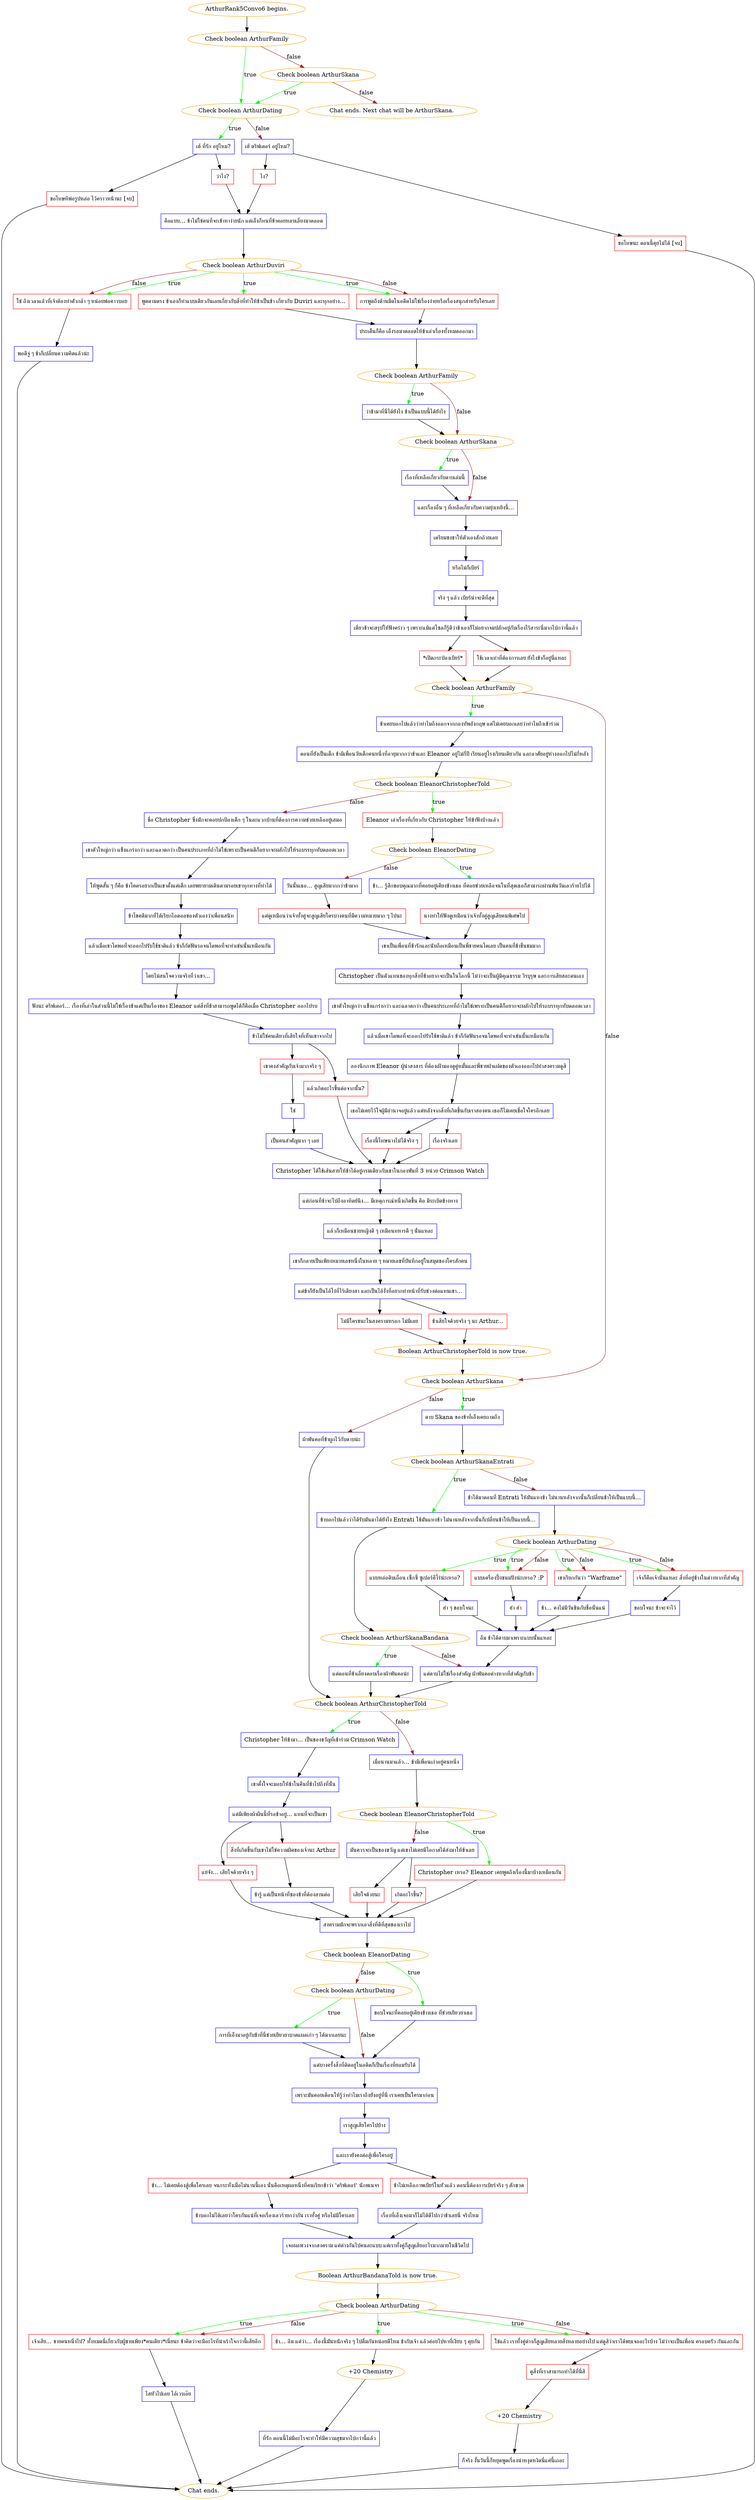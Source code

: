 digraph {
	"ArthurRank5Convo6 begins." [color=orange];
		"ArthurRank5Convo6 begins." -> j2984817878;
	j2984817878 [label="Check boolean ArthurFamily",color=orange];
		j2984817878 -> j4157413420 [label=true,color=green];
		j2984817878 -> j3896239815 [label=false,color=brown];
	j4157413420 [label="Check boolean ArthurDating",color=orange];
		j4157413420 -> j1233277422 [label=true,color=green];
		j4157413420 -> j1568820488 [label=false,color=brown];
	j3896239815 [label="Check boolean ArthurSkana",color=orange];
		j3896239815 -> j4157413420 [label=true,color=green];
		j3896239815 -> "Chat ends. Next chat will be ArthurSkana." [label=false,color=brown];
	j1233277422 [label="เฮ้ ที่รัก อยู่ไหม?",shape=box,color=blue];
		j1233277422 -> j1329501161;
		j1233277422 -> j3094801879;
	j1568820488 [label="เฮ้ ดริฟเตอร์ อยู่ไหม?",shape=box,color=blue];
		j1568820488 -> j572410413;
		j1568820488 -> j1605941528;
	"Chat ends. Next chat will be ArthurSkana." [color=orange];
	j1329501161 [label="ว่าไง?",shape=box,color=red];
		j1329501161 -> j3848880012;
	j3094801879 [label="ขอโทษทีพ่อรูปหล่อ ไว้คราวหน้านะ [จบ]",shape=box,color=red];
		j3094801879 -> "Chat ends.";
	j572410413 [label="ไง?",shape=box,color=red];
		j572410413 -> j3848880012;
	j1605941528 [label="ขอโทษนะ ตอนนี้คุยไม่ได้ [จบ]",shape=box,color=red];
		j1605941528 -> "Chat ends.";
	j3848880012 [label="คือแบบ... ข้าไม่ใช่คนที่จะเข้าหาง่ายนัก แต่เอ็งก็ทนที่ข้าคอยหลบเลี่ยงมาตลอด",shape=box,color=blue];
		j3848880012 -> j4268468579;
	"Chat ends." [color=orange];
	j4268468579 [label="Check boolean ArthurDuviri",color=orange];
		j4268468579 -> j2354471294 [label=true,color=green];
		j4268468579 -> j126718200 [label=true,color=green];
		j4268468579 -> j3147006821 [label=true,color=green];
		j4268468579 -> j126718200 [label=false,color=brown];
		j4268468579 -> j3147006821 [label=false,color=brown];
	j2354471294 [label="พูดตามตรง ข้าเองก็ทำแบบเดียวกันเลยเกี่ยวกับสิ่งที่ทำให้ข้าเป็นข้า เกี่ยวกับ Duviri และทุกอย่าง...",shape=box,color=red];
		j2354471294 -> j1037343721;
	j126718200 [label="การพูดถึงด้านมืดในอดีตไม่ใช่เรื่องง่ายหรือเรื่องสนุกสำหรับใครเลย",shape=box,color=red];
		j126718200 -> j1037343721;
	j3147006821 [label="ใช่ ถึงเวลาแล้วที่เจ้าต้องทำตัวกล้า ๆ หน่อยพ่อคาวบอย",shape=box,color=red];
		j3147006821 -> j1477715343;
	j1037343721 [label="ประเด็นก็คือ เอ็งรอมาตลอดให้ข้าเล่าเรื่องทั้งหมดออกมา",shape=box,color=blue];
		j1037343721 -> j3485586582;
	j1477715343 [label="พอดีจู่ ๆ ข้าก็เปลี่ยนความคิดแล้วน่ะ",shape=box,color=blue];
		j1477715343 -> "Chat ends.";
	j3485586582 [label="Check boolean ArthurFamily",color=orange];
		j3485586582 -> j3671631561 [label=true,color=green];
		j3485586582 -> j2796563639 [label=false,color=brown];
	j3671631561 [label="ว่าข้ามาที่นี่ได้ยังไง ข้าเป็นแบบนี้ได้ยังไง",shape=box,color=blue];
		j3671631561 -> j2796563639;
	j2796563639 [label="Check boolean ArthurSkana",color=orange];
		j2796563639 -> j1912956907 [label=true,color=green];
		j2796563639 -> j2442679450 [label=false,color=brown];
	j1912956907 [label="เรื่องที่เหลือเกี่ยวกับดาบเล่มนี้",shape=box,color=blue];
		j1912956907 -> j2442679450;
	j2442679450 [label="และเรื่องอื่น ๆ ที่เหลือเกี่ยวกับความยุ่งเหยิงนี้...",shape=box,color=blue];
		j2442679450 -> j1328732709;
	j1328732709 [label="เตรียมชงชาให้ตัวเองสักถ้วยเลย",shape=box,color=blue];
		j1328732709 -> j938019105;
	j938019105 [label="หรือไม่ก็เบียร์",shape=box,color=blue];
		j938019105 -> j3247960075;
	j3247960075 [label="จริง ๆ แล้ว เบียร์น่าจะดีที่สุด",shape=box,color=blue];
		j3247960075 -> j42000527;
	j42000527 [label="เดี๋ยวข้าจะสรุปให้ฟังคร่าว ๆ เพราะแม้แต่โซลก็รู้ดีว่าข้าเองก็ไม่อยากจมปลักอยู่กับเรื่องไร้สาระนี่มากไปกว่านี้แล้ว",shape=box,color=blue];
		j42000527 -> j4040216291;
		j42000527 -> j450762019;
	j4040216291 [label="*เปิดกระป๋องเบียร์*",shape=box,color=red];
		j4040216291 -> j4086938959;
	j450762019 [label="ใช้เวลาเท่าที่ต้องการเลย ยังไงข้าก็อยู่นี่แหละ",shape=box,color=red];
		j450762019 -> j4086938959;
	j4086938959 [label="Check boolean ArthurFamily",color=orange];
		j4086938959 -> j145244023 [label=true,color=green];
		j4086938959 -> j2087815095 [label=false,color=brown];
	j145244023 [label="ข้าเคยบอกไปแล้วว่าทำไมถึงออกจากกองทัพอังกฤษ แต่ไม่เคยบอกเลยว่าทำไมถึงเข้าร่วม",shape=box,color=blue];
		j145244023 -> j970545367;
	j2087815095 [label="Check boolean ArthurSkana",color=orange];
		j2087815095 -> j1844661354 [label=true,color=green];
		j2087815095 -> j3307327571 [label=false,color=brown];
	j970545367 [label="ตอนที่ยังเป็นเด็ก ข้ามีเพื่อนวัยเด็กคนหนึ่งที่อายุมากกว่าข้าและ Eleanor อยู่ไม่กี่ปี เรียนอยู่โรงเรียนเดียวกัน และอาศัยอยู่ห่างออกไปไม่กี่หลัง",shape=box,color=blue];
		j970545367 -> j2612789419;
	j1844661354 [label="ดาบ Skana ของข้าที่เอ็งเคยถามถึง",shape=box,color=blue];
		j1844661354 -> j573379373;
	j3307327571 [label="ผ้าพันคอที่ข้าผูกไว้กับดาบน่ะ",shape=box,color=blue];
		j3307327571 -> j2992697478;
	j2612789419 [label="Check boolean EleanorChristopherTold",color=orange];
		j2612789419 -> j3324228847 [label=true,color=green];
		j2612789419 -> j4233014640 [label=false,color=brown];
	j573379373 [label="Check boolean ArthurSkanaEntrati",color=orange];
		j573379373 -> j3701902215 [label=true,color=green];
		j573379373 -> j2294319337 [label=false,color=brown];
	j2992697478 [label="Check boolean ArthurChristopherTold",color=orange];
		j2992697478 -> j3852037858 [label=true,color=green];
		j2992697478 -> j22064330 [label=false,color=brown];
	j3324228847 [label="Eleanor เล่าเรื่องที่เกี่ยวกับ Christopher ให้ข้าฟังบ้างแล้ว",shape=box,color=red];
		j3324228847 -> j3942852527;
	j4233014640 [label="ชื่อ Christopher ซึ่งมักจะคอยปกป้องเด็ก ๆ ในละแวกบ้านที่ต้องการความช่วยเหลืออยู่เสมอ",shape=box,color=blue];
		j4233014640 -> j385710076;
	j3701902215 [label="ข้าบอกไปแล้วว่าได้รับมันมาได้ยังไง Entrati ใช้มันแทงข้า ไม่นานหลังจากนั้นก็เปลี่ยนข้าให้เป็นแบบนี้...",shape=box,color=blue];
		j3701902215 -> j1155178087;
	j2294319337 [label="ข้าได้มาตอนที่ Entrati ให้มันแทงข้า ไม่นานหลังจากนั้นก็เปลี่ยนข้าให้เป็นแบบนี้...",shape=box,color=blue];
		j2294319337 -> j2152665641;
	j3852037858 [label="Christopher ให้ข้ามา... เป็นของขวัญที่เข้าร่วม Crimson Watch",shape=box,color=blue];
		j3852037858 -> j2656670688;
	j22064330 [label="เมื่อนานมาแล้ว... ข้ามีเพื่อนเก่าอยู่คนหนึ่ง",shape=box,color=blue];
		j22064330 -> j48317872;
	j3942852527 [label="Check boolean EleanorDating",color=orange];
		j3942852527 -> j766743381 [label=true,color=green];
		j3942852527 -> j2426925311 [label=false,color=brown];
	j385710076 [label="เขาตัวใหญ่กว่า แข็งแกร่งกว่า และฉลาดกว่า เป็นคนประเภทที่ถ้าไม่ใช่เพราะเป็นคนดีก็อยากจะผลักไปให้รถบรรทุกทับตลอดเวลา",shape=box,color=blue];
		j385710076 -> j2387834853;
	j1155178087 [label="Check boolean ArthurSkanaBandana",color=orange];
		j1155178087 -> j3070470247 [label=true,color=green];
		j1155178087 -> j876677377 [label=false,color=brown];
	j2152665641 [label="Check boolean ArthurDating",color=orange];
		j2152665641 -> j2144798297 [label=true,color=green];
		j2152665641 -> j2947995244 [label=true,color=green];
		j2152665641 -> j1865551532 [label=true,color=green];
		j2152665641 -> j4062162765 [label=true,color=green];
		j2152665641 -> j2947995244 [label=false,color=brown];
		j2152665641 -> j1865551532 [label=false,color=brown];
		j2152665641 -> j4062162765 [label=false,color=brown];
	j2656670688 [label="เขาตั้งใจจะมอบให้ข้าในคืนที่ข้าไปถึงที่นั่น",shape=box,color=blue];
		j2656670688 -> j3803065376;
	j48317872 [label="Check boolean EleanorChristopherTold",color=orange];
		j48317872 -> j2896201204 [label=true,color=green];
		j48317872 -> j1180122816 [label=false,color=brown];
	j766743381 [label="ข้า... รู้สึกขอบคุณมากที่คอยอยู่เคียงข้างเธอ ที่คอยช่วยเหลือจนในที่สุดเธอก็สามารถผ่านพ้นวันเลวร้ายไปได้",shape=box,color=blue];
		j766743381 -> j3241757576;
	j2426925311 [label="วันนั้นเธอ... สูญเสียมากกว่าข้ามาก",shape=box,color=blue];
		j2426925311 -> j459176409;
	j2387834853 [label="ให้พูดสั้น ๆ ก็คือ ข้าโคตรอยากเป็นเขาตั้งแต่เด็ก เลยพยายามเดินตามรอยเขาทุกทางที่ทำได้",shape=box,color=blue];
		j2387834853 -> j2597780414;
	j3070470247 [label="แต่ตอนที่ข้าเลี่ยงตอบเรื่องผ้าพันคอน่ะ",shape=box,color=blue];
		j3070470247 -> j2992697478;
	j876677377 [label="แต่ดาบไม่ใช่เรื่องสำคัญ ผ้าพันคอต่างหากที่สำคัญกับข้า",shape=box,color=blue];
		j876677377 -> j2992697478;
	j2144798297 [label="แบบหล่อดิบเถื่อน เซ็กซี่ ซูเปอร์ฮีโร่น่ะเหรอ?",shape=box,color=red];
		j2144798297 -> j719502019;
	j2947995244 [label="แบบเครื่องปิ้งขนมปังน่ะเหรอ? :P",shape=box,color=red];
		j2947995244 -> j840303734;
	j1865551532 [label="เขาเรียกกันว่า \"Warframe\"",shape=box,color=red];
		j1865551532 -> j1996873640;
	j4062162765 [label="เจ้าก็คือเจ้านั่นแหละ สิ่งที่อยู่ข้างในต่างหากที่สำคัญ",shape=box,color=red];
		j4062162765 -> j1840372646;
	j3803065376 [label="แต่มีเพียงผ้าผืนนี้ที่รอข้าอยู่... แทนที่จะเป็นเขา",shape=box,color=blue];
		j3803065376 -> j1444246928;
		j3803065376 -> j2064332171;
	j2896201204 [label="Christopher เหรอ? Eleanor เคยพูดถึงเรื่องนี้มาบ้างเหมือนกัน",shape=box,color=red];
		j2896201204 -> j2388135480;
	j1180122816 [label="มันควรจะเป็นของขวัญ แต่เขาไม่เคยมีโอกาสได้ส่งมาให้ข้าเลย",shape=box,color=blue];
		j1180122816 -> j2618966442;
		j1180122816 -> j3761341459;
	j3241757576 [label="นางทำให้ฟังดูเหมือนว่าเจ้าทั้งคู่สูญเสียคนพิเศษไป",shape=box,color=red];
		j3241757576 -> j3519034041;
	j459176409 [label="แต่ดูเหมือนว่าเจ้าทั้งคู่จะสูญเสียใครบางคนที่มีความหมายมาก ๆ ไปนะ",shape=box,color=red];
		j459176409 -> j3519034041;
	j2597780414 [label="ข้าโชคดีมากที่ได้เรียกไอดอลของตัวเองว่าเพื่อนสนิท",shape=box,color=blue];
		j2597780414 -> j2845777803;
	j719502019 [label="ฮ่า ๆ ขอบใจนะ",shape=box,color=blue];
		j719502019 -> j3662970118;
	j840303734 [label="ฮ่า ฮ่า",shape=box,color=blue];
		j840303734 -> j3662970118;
	j1996873640 [label="ข้า... คงไม่มีวันชินกับชื่อนั่นแน่",shape=box,color=blue];
		j1996873640 -> j3662970118;
	j1840372646 [label="ขอบใจนะ ข้าจะจำไว้",shape=box,color=blue];
		j1840372646 -> j3662970118;
	j1444246928 [label="สิ่งที่เกิดขึ้นกับเขาไม่ใช่ความผิดของเจ้านะ Arthur",shape=box,color=red];
		j1444246928 -> j1648218577;
	j2064332171 [label="แย่จัง... เสียใจด้วยจริง ๆ",shape=box,color=red];
		j2064332171 -> j2388135480;
	j2388135480 [label="สงครามมักจะพรากเอาสิ่งที่ดีที่สุดของเราไป",shape=box,color=blue];
		j2388135480 -> j2805899123;
	j2618966442 [label="เกิดอะไรขึ้น?",shape=box,color=red];
		j2618966442 -> j2388135480;
	j3761341459 [label="เสียใจด้วยนะ",shape=box,color=red];
		j3761341459 -> j2388135480;
	j3519034041 [label="เขาเป็นเพื่อนที่ข้ารักและนับถือเหมือนเป็นพี่ชายคนโตเลย เป็นคนที่ข้าชื่นชมมาก",shape=box,color=blue];
		j3519034041 -> j3202364420;
	j2845777803 [label="แล้วเมื่อเขาโตพอที่จะออกไปรับใช้ชาติแล้ว ข้าก็กัดฟันรอจนโตพอที่จะทำเช่นนั้นเหมือนกัน",shape=box,color=blue];
		j2845777803 -> j3947665926;
	j3662970118 [label="อืม ข้าได้ดาบมาเพราะแบบนั้นแหละ",shape=box,color=blue];
		j3662970118 -> j876677377;
	j1648218577 [label="ข้ารู้ แต่เป็นหน้าที่ของข้าที่ต้องสานต่อ",shape=box,color=blue];
		j1648218577 -> j2388135480;
	j2805899123 [label="Check boolean EleanorDating",color=orange];
		j2805899123 -> j3552991622 [label=true,color=green];
		j2805899123 -> j2168071639 [label=false,color=brown];
	j3202364420 [label="Christopher เป็นตัวแทนของทุกสิ่งที่ข้าอยากจะเป็นในโลกนี้ ไม่ว่าจะเป็นผู้มีคุณธรรม วีรบุรุษ และการเสียสละตนเอง",shape=box,color=blue];
		j3202364420 -> j4213699969;
	j3947665926 [label="โดยไม่สนใจความจริงที่ว่าเขา…",shape=box,color=blue];
		j3947665926 -> j3452021600;
	j3552991622 [label="ขอบใจนะที่คอยอยู่เคียงข้างเธอ ที่ช่วยเยียวยาเธอ",shape=box,color=blue];
		j3552991622 -> j3263640736;
	j2168071639 [label="Check boolean ArthurDating",color=orange];
		j2168071639 -> j4077797932 [label=true,color=green];
		j2168071639 -> j3263640736 [label=false,color=brown];
	j4213699969 [label="เขาตัวใหญ่กว่า แข็งแกร่งกว่า และฉลาดกว่า เป็นคนประเภทที่ถ้าไม่ใช่เพราะเป็นคนดีก็อยากจะผลักไปให้รถบรรทุกทับตลอดเวลา",shape=box,color=blue];
		j4213699969 -> j3887527451;
	j3452021600 [label="ฟังนะ ดริฟเตอร์... เรื่องที่เล่าในส่วนนี้ไม่ใช่เรื่องข้าแต่เป็นเรื่องของ Eleanor แต่สิ่งที่ข้าสามารถพูดได้ก็คือเมื่อ Christopher ออกไปรบ",shape=box,color=blue];
		j3452021600 -> j1745123199;
	j3263640736 [label="แต่บางครั้งสิ่งที่ติดอยู่ในอดีตก็เป็นเรื่องที่ยอมรับได้",shape=box,color=blue];
		j3263640736 -> j4150231952;
	j4077797932 [label="การที่เอ็งมาอยู่กับข้าที่นี่ช่วยเยียวยาบาดแผลเก่า ๆ ได้มากเลยนะ",shape=box,color=blue];
		j4077797932 -> j3263640736;
	j3887527451 [label="แล้วเมื่อเขาโตพอที่จะออกไปรับใช้ชาติแล้ว ข้าก็กัดฟันรอจนโตพอที่จะทำเช่นนั้นเหมือนกัน",shape=box,color=blue];
		j3887527451 -> j2531916196;
	j1745123199 [label="ข้าไม่ใช่คนเดียวที่เสียใจที่เห็นเขาจากไป",shape=box,color=blue];
		j1745123199 -> j1427006216;
		j1745123199 -> j302660428;
	j4150231952 [label="เพราะมันคอยเตือนให้รู้ว่าทำไมเราถึงยังอยู่ที่นี่ เราเคยเป็นใครมาก่อน",shape=box,color=blue];
		j4150231952 -> j645478045;
	j2531916196 [label="ลองนึกภาพ Eleanor ผู้น่าสงสาร ที่ต้องเฝ้ามองดูคู่หมั้นและพี่ชายฝาแฝดของตัวเองออกไปทำสงครามดูสิ",shape=box,color=blue];
		j2531916196 -> j1201549683;
	j1427006216 [label="เขาคงสำคัญกับเจ้ามากจริง ๆ",shape=box,color=red];
		j1427006216 -> j2130122815;
	j302660428 [label="แล้วเกิดอะไรขึ้นต่อจากนั้น?",shape=box,color=red];
		j302660428 -> j479683691;
	j645478045 [label="เราสูญเสียใครไปบ้าง",shape=box,color=blue];
		j645478045 -> j3572503772;
	j1201549683 [label="เธอไม่เคยไว้ใจผู้มีอำนาจอยู่แล้ว แต่หลังจากสิ่งที่เกิดขึ้นกับเราสองคน เธอก็ไม่เคยเชื่อใจใครอีกเลย",shape=box,color=blue];
		j1201549683 -> j1348884014;
		j1201549683 -> j3564156613;
	j2130122815 [label="ใช่",shape=box,color=blue];
		j2130122815 -> j4248904095;
	j479683691 [label="Christopher ได้ใช้เส้นสายให้ข้าได้อยู่กรมเดียวกับเขาในกองพันที่ 3 หน่วย Crimson Watch",shape=box,color=blue];
		j479683691 -> j2172593408;
	j3572503772 [label="และเรายังคงต่อสู้เพื่อใครอยู่",shape=box,color=blue];
		j3572503772 -> j2303930712;
		j3572503772 -> j3907984800;
	j1348884014 [label="เรื่องนี้โทษนางไม่ได้จริง ๆ",shape=box,color=red];
		j1348884014 -> j479683691;
	j3564156613 [label="เรื่องจริงเลย",shape=box,color=red];
		j3564156613 -> j479683691;
	j4248904095 [label=" เป็นคนสำคัญมาก ๆ เลย",shape=box,color=blue];
		j4248904095 -> j479683691;
	j2172593408 [label="แต่ก่อนที่ข้าจะไปถึงอาทิตย์นึง... มีเหตุการณ์หนึ่งเกิดขึ้น คือ มีระเบิดข้างทาง",shape=box,color=blue];
		j2172593408 -> j3886189965;
	j2303930712 [label="ข้า... ไม่เคยต้องสู้เพื่อใครเลย จนกระทั่งเมื่อไม่นานนี้เอง นั่นคือเหตุผลหนึ่งที่คนเรียกข้าว่า 'ดริฟเตอร์' นักพเนจร",shape=box,color=red];
		j2303930712 -> j3546147497;
	j3907984800 [label="ข้าไม่เหลือภาพเบียร์ในหัวแล้ว ตอนนี้ต้องการเบียร์จริง ๆ สักขวด",shape=box,color=red];
		j3907984800 -> j3865666161;
	j3886189965 [label="แล้วก็เหมือนชายหญิงดี ๆ เหมือนทหารดี ๆ นั่นแหละ",shape=box,color=blue];
		j3886189965 -> j4222579308;
	j3546147497 [label="ข้าบอกไม่ได้เลยว่าใครกันแน่ที่เจอเรื่องเลวร้ายกว่ากัน เราทั้งคู่ หรือไม่มีใครเลย",shape=box,color=blue];
		j3546147497 -> j1835633711;
	j3865666161 [label="เรื่องที่เอ็งเจอมาก็ไม่ได้ดีไปกว่าข้าเลยนี่ จริงไหม",shape=box,color=blue];
		j3865666161 -> j1835633711;
	j4222579308 [label="เขาก็กลายเป็นเพียงหมายเลขหนึ่งในหลาย ๆ หมายเลขที่บันทึกอยู่ในสมุดของใครสักคน",shape=box,color=blue];
		j4222579308 -> j161567866;
	j1835633711 [label="เจอผลพวงจากสงคราม แค่ต่างกันไปคนละแบบ แต่เราทั้งคู่ก็สูญเสียอะไรมากมายในชีวิตไป",shape=box,color=blue];
		j1835633711 -> j1281364465;
	j161567866 [label="แต่ข้าก็ยังเป็นไอ้โง่ที่ไร้เดียงสา และเป็นไอ้งั่งที่อยากทำหน้าที่รับช่วงต่อแทนเขา...",shape=box,color=blue];
		j161567866 -> j593453247;
		j161567866 -> j278309690;
	j1281364465 [label="Boolean ArthurBandanaTold is now true.",color=orange];
		j1281364465 -> j3448648322;
	j593453247 [label="ข้าเสียใจด้วยจริง ๆ นะ Arthur...",shape=box,color=red];
		j593453247 -> j2305865120;
	j278309690 [label="ไม่มีใครชนะในสงครามหรอก ไม่มีเลย",shape=box,color=red];
		j278309690 -> j2305865120;
	j3448648322 [label="Check boolean ArthurDating",color=orange];
		j3448648322 -> j3298341162 [label=true,color=green];
		j3448648322 -> j3828331003 [label=true,color=green];
		j3448648322 -> j1758861567 [label=true,color=green];
		j3448648322 -> j3828331003 [label=false,color=brown];
		j3448648322 -> j1758861567 [label=false,color=brown];
	j2305865120 [label="Boolean ArthurChristopherTold is now true.",color=orange];
		j2305865120 -> j2087815095;
	j3298341162 [label="ข้า... อืม แต่ว่า... เรื่องนี้มันหนักจริง ๆ ไปดื่มกันหน่อยดีไหม ข้ากับเจ้า แล้วค่อยไปหาที่เงียบ ๆ คุยกัน",shape=box,color=red];
		j3298341162 -> j2577658137;
	j3828331003 [label="ใช่แล้ว เราทั้งคู่ต่างก็สูญเสียหลายสิ่งหลายอย่างไป แต่ดูสิว่าเราได้พบเจออะไรบ้าง ไม่ว่าจะเป็นเพื่อน ครอบครัว กันและกัน",shape=box,color=red];
		j3828331003 -> j1905007698;
	j1758861567 [label="เจ้าเสีย... ชายคนหนึ่งไป? ทั้งหมดนี่เกี่ยวกับผู้ชายเพียง*คนเดียว*เนี่ยนะ ข้าคิดว่าจะมีอะไรที่น่าเร้าใจกว่านี้เสียอีก",shape=box,color=red];
		j1758861567 -> j1700676328;
	j2577658137 [label="+20 Chemistry",color=orange];
		j2577658137 -> j3397892208;
	j1905007698 [label="ดูสิ่งที่เราสามารถทำได้ที่นี่สิ",shape=box,color=red];
		j1905007698 -> j455005707;
	j1700676328 [label="ไสหัวไปเลย ไอ้เวรเอ๊ย",shape=box,color=blue];
		j1700676328 -> "Chat ends.";
	j3397892208 [label="ที่รัก ตอนนี้ไม่มีอะไรจะทำให้มีความสุขมากไปกว่านี้แล้ว",shape=box,color=blue];
		j3397892208 -> "Chat ends.";
	j455005707 [label="+20 Chemistry",color=orange];
		j455005707 -> j2880816606;
	j2880816606 [label="ก็จริง งั้นวันนี้ก็หยุดพูดเรื่องน่าหงุดหงิดนี่แค่นี้เถอะ",shape=box,color=blue];
		j2880816606 -> "Chat ends.";
}
